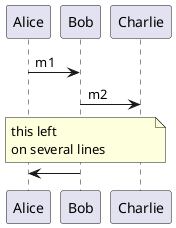 {
  "sha1": "84nyidj7303zqgrqe4j2nja0fw4d08a",
  "insertion": {
    "when": "2024-05-30T20:48:21.338Z",
    "url": "https://github.com/plantuml/plantuml/issues/134",
    "user": "plantuml@gmail.com"
  }
}
@startuml
skinparam noteTextAlignment left
Alice->Bob:m1
Bob->Charlie:m2
note across
this left
on several lines
end note
Bob->Alice
@enduml
